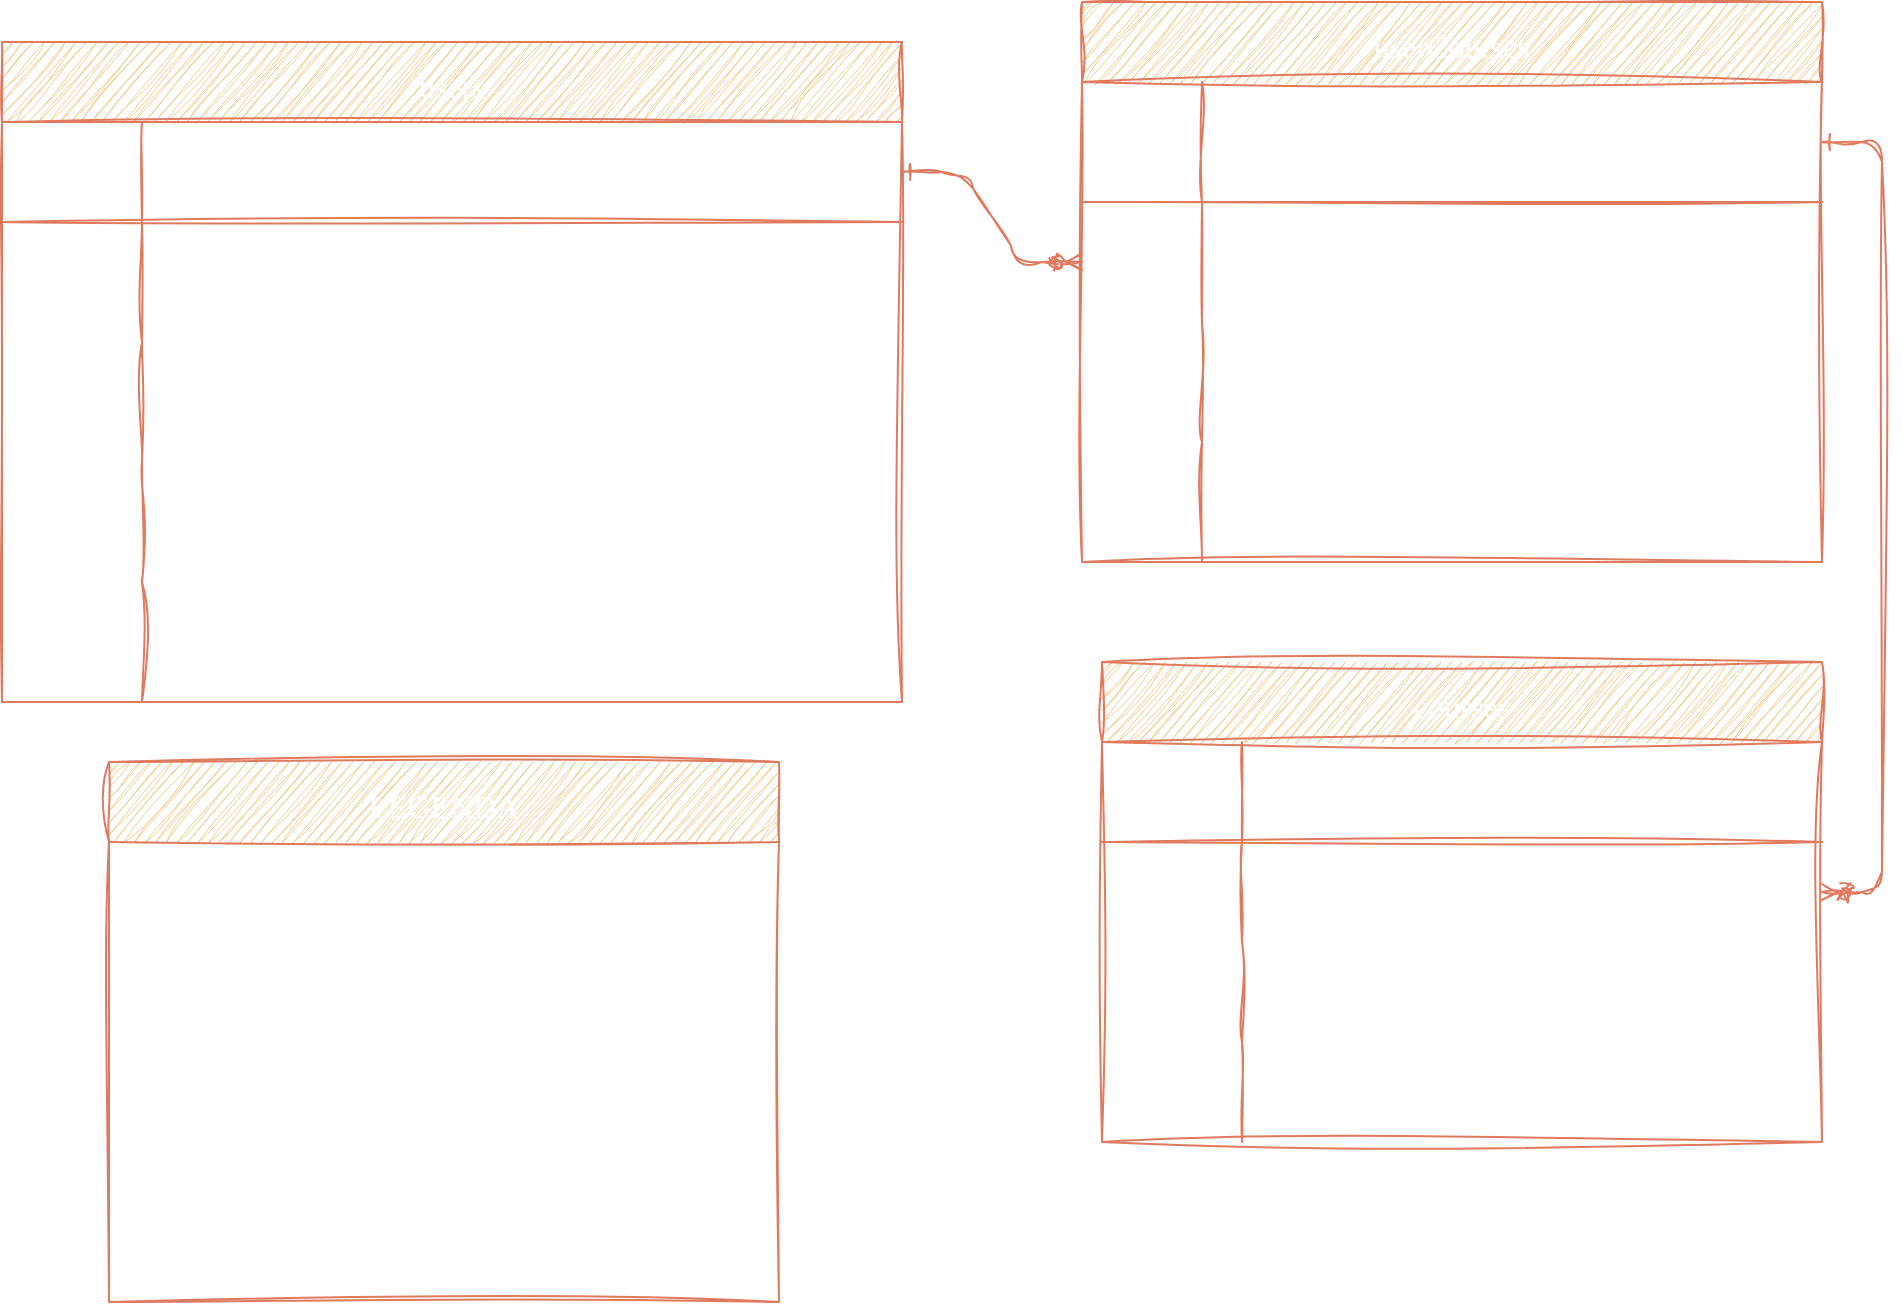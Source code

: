 <mxfile version="21.3.8" type="github">
  <diagram id="R2lEEEUBdFMjLlhIrx00" name="Page-1">
    <mxGraphModel dx="1955" dy="679" grid="1" gridSize="10" guides="1" tooltips="1" connect="1" arrows="1" fold="1" page="1" pageScale="1" pageWidth="850" pageHeight="1100" math="0" shadow="0" extFonts="Permanent Marker^https://fonts.googleapis.com/css?family=Permanent+Marker">
      <root>
        <mxCell id="0" />
        <mxCell id="1" parent="0" />
        <mxCell id="C-vyLk0tnHw3VtMMgP7b-1" value="" style="edgeStyle=entityRelationEdgeStyle;endArrow=ERzeroToMany;startArrow=ERone;endFill=1;startFill=0;sketch=1;curveFitting=1;jiggle=2;swimlaneLine=1;fontFamily=Lucida Console;fontStyle=0;labelBackgroundColor=none;spacing=7;fontSize=16;spacingTop=6;spacingBottom=4;spacingRight=0;strokeColor=#E07A5F;fontColor=#FFFFFF;" parent="1" source="C-vyLk0tnHw3VtMMgP7b-24" target="C-vyLk0tnHw3VtMMgP7b-6" edge="1">
          <mxGeometry width="100" height="100" relative="1" as="geometry">
            <mxPoint x="340" y="730" as="sourcePoint" />
            <mxPoint x="440" y="630" as="targetPoint" />
          </mxGeometry>
        </mxCell>
        <mxCell id="C-vyLk0tnHw3VtMMgP7b-12" value="" style="edgeStyle=entityRelationEdgeStyle;endArrow=ERzeroToMany;startArrow=ERone;endFill=1;startFill=0;sketch=1;curveFitting=1;jiggle=2;swimlaneLine=1;fontFamily=Lucida Console;fontStyle=0;labelBackgroundColor=none;spacing=7;fontSize=16;spacingTop=6;spacingBottom=4;spacingRight=0;strokeColor=#E07A5F;fontColor=#FFFFFF;" parent="1" source="C-vyLk0tnHw3VtMMgP7b-3" target="C-vyLk0tnHw3VtMMgP7b-17" edge="1">
          <mxGeometry width="100" height="100" relative="1" as="geometry">
            <mxPoint x="400" y="190" as="sourcePoint" />
            <mxPoint x="460" y="215" as="targetPoint" />
          </mxGeometry>
        </mxCell>
        <mxCell id="C-vyLk0tnHw3VtMMgP7b-2" value="userCourses" style="shape=table;startSize=40;container=1;collapsible=1;childLayout=tableLayout;fixedRows=1;rowLines=0;fontStyle=0;align=center;resizeLast=1;sketch=1;curveFitting=1;jiggle=2;swimlaneLine=1;fontFamily=Lucida Console;labelBackgroundColor=none;spacing=7;fontSize=16;spacingTop=6;spacingBottom=4;spacingRight=0;fillColor=#F2CC8F;strokeColor=#E07A5F;fontColor=#FFFFFF;" parent="1" vertex="1">
          <mxGeometry x="450" y="130" width="370" height="280" as="geometry" />
        </mxCell>
        <mxCell id="C-vyLk0tnHw3VtMMgP7b-3" value="" style="shape=partialRectangle;collapsible=0;dropTarget=0;pointerEvents=0;fillColor=none;points=[[0,0.5],[1,0.5]];portConstraint=eastwest;top=0;left=0;right=0;bottom=1;sketch=1;curveFitting=1;jiggle=2;swimlaneLine=1;fontFamily=Lucida Console;fontStyle=0;labelBackgroundColor=none;spacing=7;fontSize=16;spacingTop=6;spacingBottom=4;spacingRight=0;strokeColor=#E07A5F;fontColor=#FFFFFF;" parent="C-vyLk0tnHw3VtMMgP7b-2" vertex="1">
          <mxGeometry y="40" width="370" height="60" as="geometry" />
        </mxCell>
        <mxCell id="C-vyLk0tnHw3VtMMgP7b-4" value="PK" style="shape=partialRectangle;overflow=hidden;connectable=0;fillColor=none;top=0;left=0;bottom=0;right=0;fontStyle=0;sketch=1;curveFitting=1;jiggle=2;swimlaneLine=1;fontFamily=Lucida Console;labelBackgroundColor=none;spacing=7;fontSize=16;spacingTop=6;spacingBottom=4;spacingRight=0;strokeColor=#E07A5F;fontColor=#FFFFFF;" parent="C-vyLk0tnHw3VtMMgP7b-3" vertex="1">
          <mxGeometry width="60" height="60" as="geometry">
            <mxRectangle width="60" height="60" as="alternateBounds" />
          </mxGeometry>
        </mxCell>
        <mxCell id="C-vyLk0tnHw3VtMMgP7b-5" value="id SERIAL NOT NULL" style="shape=partialRectangle;overflow=hidden;connectable=0;fillColor=none;top=0;left=0;bottom=0;right=0;align=left;spacingLeft=6;fontStyle=0;sketch=1;curveFitting=1;jiggle=2;swimlaneLine=1;fontFamily=Lucida Console;labelBackgroundColor=none;spacing=7;fontSize=16;spacingTop=6;spacingBottom=4;spacingRight=0;strokeColor=#E07A5F;fontColor=#FFFFFF;" parent="C-vyLk0tnHw3VtMMgP7b-3" vertex="1">
          <mxGeometry x="60" width="310" height="60" as="geometry">
            <mxRectangle width="310" height="60" as="alternateBounds" />
          </mxGeometry>
        </mxCell>
        <mxCell id="C-vyLk0tnHw3VtMMgP7b-6" value="" style="shape=partialRectangle;collapsible=0;dropTarget=0;pointerEvents=0;fillColor=none;points=[[0,0.5],[1,0.5]];portConstraint=eastwest;top=0;left=0;right=0;bottom=0;sketch=1;curveFitting=1;jiggle=2;swimlaneLine=1;fontFamily=Lucida Console;fontStyle=0;labelBackgroundColor=none;spacing=7;fontSize=16;spacingTop=6;spacingBottom=4;spacingRight=0;strokeColor=#E07A5F;fontColor=#FFFFFF;" parent="C-vyLk0tnHw3VtMMgP7b-2" vertex="1">
          <mxGeometry y="100" width="370" height="60" as="geometry" />
        </mxCell>
        <mxCell id="C-vyLk0tnHw3VtMMgP7b-7" value="" style="shape=partialRectangle;overflow=hidden;connectable=0;fillColor=none;top=0;left=0;bottom=0;right=0;sketch=1;curveFitting=1;jiggle=2;swimlaneLine=1;fontFamily=Lucida Console;fontStyle=0;labelBackgroundColor=none;spacing=7;fontSize=16;spacingTop=6;spacingBottom=4;spacingRight=0;strokeColor=#E07A5F;fontColor=#FFFFFF;" parent="C-vyLk0tnHw3VtMMgP7b-6" vertex="1">
          <mxGeometry width="60" height="60" as="geometry">
            <mxRectangle width="60" height="60" as="alternateBounds" />
          </mxGeometry>
        </mxCell>
        <mxCell id="C-vyLk0tnHw3VtMMgP7b-8" value="customer_id int NOT NULL" style="shape=partialRectangle;overflow=hidden;connectable=0;fillColor=none;top=0;left=0;bottom=0;right=0;align=left;spacingLeft=6;sketch=1;curveFitting=1;jiggle=2;swimlaneLine=1;fontFamily=Lucida Console;fontStyle=0;labelBackgroundColor=none;spacing=7;fontSize=16;spacingTop=6;spacingBottom=4;spacingRight=0;strokeColor=#E07A5F;fontColor=#FFFFFF;" parent="C-vyLk0tnHw3VtMMgP7b-6" vertex="1">
          <mxGeometry x="60" width="310" height="60" as="geometry">
            <mxRectangle width="310" height="60" as="alternateBounds" />
          </mxGeometry>
        </mxCell>
        <mxCell id="C-vyLk0tnHw3VtMMgP7b-9" value="" style="shape=partialRectangle;collapsible=0;dropTarget=0;pointerEvents=0;fillColor=none;points=[[0,0.5],[1,0.5]];portConstraint=eastwest;top=0;left=0;right=0;bottom=0;sketch=1;curveFitting=1;jiggle=2;swimlaneLine=1;fontFamily=Lucida Console;fontStyle=0;labelBackgroundColor=none;spacing=7;fontSize=16;spacingTop=6;spacingBottom=4;spacingRight=0;strokeColor=#E07A5F;fontColor=#FFFFFF;" parent="C-vyLk0tnHw3VtMMgP7b-2" vertex="1">
          <mxGeometry y="160" width="370" height="60" as="geometry" />
        </mxCell>
        <mxCell id="C-vyLk0tnHw3VtMMgP7b-10" value="" style="shape=partialRectangle;overflow=hidden;connectable=0;fillColor=none;top=0;left=0;bottom=0;right=0;sketch=1;curveFitting=1;jiggle=2;swimlaneLine=1;fontFamily=Lucida Console;fontStyle=0;labelBackgroundColor=none;spacing=7;fontSize=16;spacingTop=6;spacingBottom=4;spacingRight=0;strokeColor=#E07A5F;fontColor=#FFFFFF;" parent="C-vyLk0tnHw3VtMMgP7b-9" vertex="1">
          <mxGeometry width="60" height="60" as="geometry">
            <mxRectangle width="60" height="60" as="alternateBounds" />
          </mxGeometry>
        </mxCell>
        <mxCell id="C-vyLk0tnHw3VtMMgP7b-11" value="order_date date NOT NULL" style="shape=partialRectangle;overflow=hidden;connectable=0;fillColor=none;top=0;left=0;bottom=0;right=0;align=left;spacingLeft=6;sketch=1;curveFitting=1;jiggle=2;swimlaneLine=1;fontFamily=Lucida Console;fontStyle=0;labelBackgroundColor=none;spacing=7;fontSize=16;spacingTop=6;spacingBottom=4;spacingRight=0;strokeColor=#E07A5F;fontColor=#FFFFFF;" parent="C-vyLk0tnHw3VtMMgP7b-9" vertex="1">
          <mxGeometry x="60" width="310" height="60" as="geometry">
            <mxRectangle width="310" height="60" as="alternateBounds" />
          </mxGeometry>
        </mxCell>
        <mxCell id="TafsuPZVhkTjDhyv51yz-30" style="shape=partialRectangle;collapsible=0;dropTarget=0;pointerEvents=0;fillColor=none;points=[[0,0.5],[1,0.5]];portConstraint=eastwest;top=0;left=0;right=0;bottom=0;sketch=1;curveFitting=1;jiggle=2;swimlaneLine=1;fontFamily=Lucida Console;fontStyle=0;labelBackgroundColor=none;spacing=7;fontSize=16;spacingTop=6;spacingBottom=4;spacingRight=0;strokeColor=#E07A5F;fontColor=#FFFFFF;" vertex="1" parent="C-vyLk0tnHw3VtMMgP7b-2">
          <mxGeometry y="220" width="370" height="60" as="geometry" />
        </mxCell>
        <mxCell id="TafsuPZVhkTjDhyv51yz-31" style="shape=partialRectangle;overflow=hidden;connectable=0;fillColor=none;top=0;left=0;bottom=0;right=0;sketch=1;curveFitting=1;jiggle=2;swimlaneLine=1;fontFamily=Lucida Console;fontStyle=0;labelBackgroundColor=none;spacing=7;fontSize=16;spacingTop=6;spacingBottom=4;spacingRight=0;strokeColor=#E07A5F;fontColor=#FFFFFF;" vertex="1" parent="TafsuPZVhkTjDhyv51yz-30">
          <mxGeometry width="60" height="60" as="geometry">
            <mxRectangle width="60" height="60" as="alternateBounds" />
          </mxGeometry>
        </mxCell>
        <mxCell id="TafsuPZVhkTjDhyv51yz-32" style="shape=partialRectangle;overflow=hidden;connectable=0;fillColor=none;top=0;left=0;bottom=0;right=0;align=left;spacingLeft=6;sketch=1;curveFitting=1;jiggle=2;swimlaneLine=1;fontFamily=Lucida Console;fontStyle=0;labelBackgroundColor=none;spacing=7;fontSize=16;spacingTop=6;spacingBottom=4;spacingRight=0;strokeColor=#E07A5F;fontColor=#FFFFFF;" vertex="1" parent="TafsuPZVhkTjDhyv51yz-30">
          <mxGeometry x="60" width="310" height="60" as="geometry">
            <mxRectangle width="310" height="60" as="alternateBounds" />
          </mxGeometry>
        </mxCell>
        <mxCell id="C-vyLk0tnHw3VtMMgP7b-13" value="courses" style="shape=table;startSize=40;container=1;collapsible=1;childLayout=tableLayout;fixedRows=1;rowLines=0;fontStyle=0;align=center;resizeLast=1;sketch=1;curveFitting=1;jiggle=2;swimlaneLine=1;fontFamily=Lucida Console;labelBackgroundColor=none;spacing=7;fontSize=16;spacingTop=6;spacingBottom=4;spacingRight=0;fillColor=#F2CC8F;strokeColor=#E07A5F;fontColor=#FFFFFF;" parent="1" vertex="1">
          <mxGeometry x="460" y="460" width="360" height="240" as="geometry" />
        </mxCell>
        <mxCell id="C-vyLk0tnHw3VtMMgP7b-14" value="" style="shape=partialRectangle;collapsible=0;dropTarget=0;pointerEvents=0;fillColor=none;points=[[0,0.5],[1,0.5]];portConstraint=eastwest;top=0;left=0;right=0;bottom=1;sketch=1;curveFitting=1;jiggle=2;swimlaneLine=1;fontFamily=Lucida Console;fontStyle=0;labelBackgroundColor=none;spacing=7;fontSize=16;spacingTop=6;spacingBottom=4;spacingRight=0;strokeColor=#E07A5F;fontColor=#FFFFFF;" parent="C-vyLk0tnHw3VtMMgP7b-13" vertex="1">
          <mxGeometry y="40" width="360" height="50" as="geometry" />
        </mxCell>
        <mxCell id="C-vyLk0tnHw3VtMMgP7b-15" value="PK" style="shape=partialRectangle;overflow=hidden;connectable=0;fillColor=none;top=0;left=0;bottom=0;right=0;fontStyle=0;sketch=1;curveFitting=1;jiggle=2;swimlaneLine=1;fontFamily=Lucida Console;labelBackgroundColor=none;spacing=7;fontSize=16;spacingTop=6;spacingBottom=4;spacingRight=0;strokeColor=#E07A5F;fontColor=#FFFFFF;" parent="C-vyLk0tnHw3VtMMgP7b-14" vertex="1">
          <mxGeometry width="70" height="50" as="geometry">
            <mxRectangle width="70" height="50" as="alternateBounds" />
          </mxGeometry>
        </mxCell>
        <mxCell id="C-vyLk0tnHw3VtMMgP7b-16" value="id SERIAL NOT NULL" style="shape=partialRectangle;overflow=hidden;connectable=0;fillColor=none;top=0;left=0;bottom=0;right=0;align=left;spacingLeft=6;fontStyle=0;sketch=1;curveFitting=1;jiggle=2;swimlaneLine=1;fontFamily=Lucida Console;labelBackgroundColor=none;spacing=7;fontSize=16;spacingTop=6;spacingBottom=4;spacingRight=0;strokeColor=#E07A5F;fontColor=#FFFFFF;" parent="C-vyLk0tnHw3VtMMgP7b-14" vertex="1">
          <mxGeometry x="70" width="290" height="50" as="geometry">
            <mxRectangle width="290" height="50" as="alternateBounds" />
          </mxGeometry>
        </mxCell>
        <mxCell id="C-vyLk0tnHw3VtMMgP7b-17" value="" style="shape=partialRectangle;collapsible=0;dropTarget=0;pointerEvents=0;fillColor=none;points=[[0,0.5],[1,0.5]];portConstraint=eastwest;top=0;left=0;right=0;bottom=0;sketch=1;curveFitting=1;jiggle=2;swimlaneLine=1;fontFamily=Lucida Console;fontStyle=0;labelBackgroundColor=none;spacing=7;fontSize=16;spacingTop=6;spacingBottom=4;spacingRight=0;strokeColor=#E07A5F;fontColor=#FFFFFF;" parent="C-vyLk0tnHw3VtMMgP7b-13" vertex="1">
          <mxGeometry y="90" width="360" height="50" as="geometry" />
        </mxCell>
        <mxCell id="C-vyLk0tnHw3VtMMgP7b-18" value="N" style="shape=partialRectangle;overflow=hidden;connectable=0;fillColor=none;top=0;left=0;bottom=0;right=0;sketch=1;curveFitting=1;jiggle=2;swimlaneLine=1;fontFamily=Lucida Console;fontStyle=0;labelBackgroundColor=none;spacing=7;fontSize=16;spacingTop=6;spacingBottom=4;spacingRight=0;strokeColor=#E07A5F;fontColor=#FFFFFF;" parent="C-vyLk0tnHw3VtMMgP7b-17" vertex="1">
          <mxGeometry width="70" height="50" as="geometry">
            <mxRectangle width="70" height="50" as="alternateBounds" />
          </mxGeometry>
        </mxCell>
        <mxCell id="C-vyLk0tnHw3VtMMgP7b-19" value="avtive BOOLEAN DEFAULT TRUE" style="shape=partialRectangle;overflow=hidden;connectable=0;fillColor=none;top=0;left=0;bottom=0;right=0;align=left;spacingLeft=6;sketch=1;curveFitting=1;jiggle=2;swimlaneLine=1;fontFamily=Lucida Console;fontStyle=0;labelBackgroundColor=none;spacing=7;fontSize=16;spacingTop=6;spacingBottom=4;spacingRight=0;strokeColor=#E07A5F;fontColor=#FFFFFF;" parent="C-vyLk0tnHw3VtMMgP7b-17" vertex="1">
          <mxGeometry x="70" width="290" height="50" as="geometry">
            <mxRectangle width="290" height="50" as="alternateBounds" />
          </mxGeometry>
        </mxCell>
        <mxCell id="TafsuPZVhkTjDhyv51yz-33" style="shape=partialRectangle;collapsible=0;dropTarget=0;pointerEvents=0;fillColor=none;points=[[0,0.5],[1,0.5]];portConstraint=eastwest;top=0;left=0;right=0;bottom=0;sketch=1;curveFitting=1;jiggle=2;swimlaneLine=1;fontFamily=Lucida Console;fontStyle=0;labelBackgroundColor=none;spacing=7;fontSize=16;spacingTop=6;spacingBottom=4;spacingRight=0;strokeColor=#E07A5F;fontColor=#FFFFFF;" vertex="1" parent="C-vyLk0tnHw3VtMMgP7b-13">
          <mxGeometry y="140" width="360" height="50" as="geometry" />
        </mxCell>
        <mxCell id="TafsuPZVhkTjDhyv51yz-34" value="FK N" style="shape=partialRectangle;overflow=hidden;connectable=0;fillColor=none;top=0;left=0;bottom=0;right=0;sketch=1;curveFitting=1;jiggle=2;swimlaneLine=1;fontFamily=Lucida Console;fontStyle=0;labelBackgroundColor=none;spacing=7;fontSize=16;spacingTop=6;spacingBottom=4;spacingRight=0;strokeColor=#E07A5F;fontColor=#FFFFFF;" vertex="1" parent="TafsuPZVhkTjDhyv51yz-33">
          <mxGeometry width="70" height="50" as="geometry">
            <mxRectangle width="70" height="50" as="alternateBounds" />
          </mxGeometry>
        </mxCell>
        <mxCell id="TafsuPZVhkTjDhyv51yz-35" value="userID INTEGER " style="shape=partialRectangle;overflow=hidden;connectable=0;fillColor=none;top=0;left=0;bottom=0;right=0;align=left;spacingLeft=6;sketch=1;curveFitting=1;jiggle=2;swimlaneLine=1;fontFamily=Lucida Console;fontStyle=0;labelBackgroundColor=none;spacing=7;fontSize=16;spacingTop=6;spacingBottom=4;spacingRight=0;strokeColor=#E07A5F;fontColor=#FFFFFF;" vertex="1" parent="TafsuPZVhkTjDhyv51yz-33">
          <mxGeometry x="70" width="290" height="50" as="geometry">
            <mxRectangle width="290" height="50" as="alternateBounds" />
          </mxGeometry>
        </mxCell>
        <mxCell id="TafsuPZVhkTjDhyv51yz-36" style="shape=partialRectangle;collapsible=0;dropTarget=0;pointerEvents=0;fillColor=none;points=[[0,0.5],[1,0.5]];portConstraint=eastwest;top=0;left=0;right=0;bottom=0;sketch=1;curveFitting=1;jiggle=2;swimlaneLine=1;fontFamily=Lucida Console;fontStyle=0;labelBackgroundColor=none;spacing=7;fontSize=16;spacingTop=6;spacingBottom=4;spacingRight=0;strokeColor=#E07A5F;fontColor=#FFFFFF;" vertex="1" parent="C-vyLk0tnHw3VtMMgP7b-13">
          <mxGeometry y="190" width="360" height="50" as="geometry" />
        </mxCell>
        <mxCell id="TafsuPZVhkTjDhyv51yz-37" value="FK N" style="shape=partialRectangle;overflow=hidden;connectable=0;fillColor=none;top=0;left=0;bottom=0;right=0;sketch=1;curveFitting=1;jiggle=2;swimlaneLine=1;fontFamily=Lucida Console;fontStyle=0;labelBackgroundColor=none;spacing=7;fontSize=16;spacingTop=6;spacingBottom=4;spacingRight=0;strokeColor=#E07A5F;fontColor=#FFFFFF;" vertex="1" parent="TafsuPZVhkTjDhyv51yz-36">
          <mxGeometry width="70" height="50" as="geometry">
            <mxRectangle width="70" height="50" as="alternateBounds" />
          </mxGeometry>
        </mxCell>
        <mxCell id="TafsuPZVhkTjDhyv51yz-38" value="courseID INTEGER" style="shape=partialRectangle;overflow=hidden;connectable=0;fillColor=none;top=0;left=0;bottom=0;right=0;align=left;spacingLeft=6;sketch=1;curveFitting=1;jiggle=2;swimlaneLine=1;fontFamily=Lucida Console;fontStyle=0;labelBackgroundColor=none;spacing=7;fontSize=16;spacingTop=6;spacingBottom=4;spacingRight=0;strokeColor=#E07A5F;fontColor=#FFFFFF;" vertex="1" parent="TafsuPZVhkTjDhyv51yz-36">
          <mxGeometry x="70" width="290" height="50" as="geometry">
            <mxRectangle width="290" height="50" as="alternateBounds" />
          </mxGeometry>
        </mxCell>
        <mxCell id="C-vyLk0tnHw3VtMMgP7b-23" value="users" style="shape=table;startSize=40;container=1;collapsible=1;childLayout=tableLayout;fixedRows=1;rowLines=0;fontStyle=0;align=center;resizeLast=1;fillStyle=auto;swimlaneFillColor=none;swimlaneLine=1;fontFamily=Lucida Console;labelBackgroundColor=none;spacing=7;fontSize=16;spacingTop=6;spacingBottom=4;spacingRight=0;sketch=1;curveFitting=1;jiggle=2;fillColor=#F2CC8F;strokeColor=#E07A5F;fontColor=#FFFFFF;" parent="1" vertex="1">
          <mxGeometry x="-90" y="150" width="450" height="330" as="geometry" />
        </mxCell>
        <mxCell id="C-vyLk0tnHw3VtMMgP7b-24" value="" style="shape=partialRectangle;collapsible=0;dropTarget=0;pointerEvents=0;fillColor=none;points=[[0,0.5],[1,0.5]];portConstraint=eastwest;top=0;left=0;right=0;bottom=1;sketch=1;curveFitting=1;jiggle=2;swimlaneLine=1;fontFamily=Lucida Console;fontStyle=0;labelBackgroundColor=none;spacing=7;fontSize=16;spacingTop=6;spacingBottom=4;spacingRight=0;strokeColor=#E07A5F;fontColor=#FFFFFF;" parent="C-vyLk0tnHw3VtMMgP7b-23" vertex="1">
          <mxGeometry y="40" width="450" height="50" as="geometry" />
        </mxCell>
        <mxCell id="C-vyLk0tnHw3VtMMgP7b-25" value="PK" style="shape=partialRectangle;overflow=hidden;connectable=0;fillColor=none;top=0;left=0;bottom=0;right=0;fontStyle=0;sketch=1;curveFitting=1;jiggle=2;swimlaneLine=1;fontFamily=Lucida Console;labelBackgroundColor=none;spacing=7;fontSize=16;spacingTop=6;spacingBottom=4;spacingRight=0;strokeColor=#E07A5F;fontColor=#FFFFFF;" parent="C-vyLk0tnHw3VtMMgP7b-24" vertex="1">
          <mxGeometry width="70" height="50" as="geometry">
            <mxRectangle width="70" height="50" as="alternateBounds" />
          </mxGeometry>
        </mxCell>
        <mxCell id="C-vyLk0tnHw3VtMMgP7b-26" value="id SERIAL NOT NULL" style="shape=partialRectangle;overflow=hidden;connectable=0;fillColor=none;top=0;left=0;bottom=0;right=0;align=left;spacingLeft=6;fontStyle=0;sketch=1;curveFitting=1;jiggle=2;swimlaneLine=1;fontFamily=Lucida Console;labelBackgroundColor=none;spacing=7;fontSize=16;spacingTop=6;spacingBottom=4;spacingRight=0;strokeColor=#E07A5F;fontColor=#FFFFFF;" parent="C-vyLk0tnHw3VtMMgP7b-24" vertex="1">
          <mxGeometry x="70" width="380" height="50" as="geometry">
            <mxRectangle width="380" height="50" as="alternateBounds" />
          </mxGeometry>
        </mxCell>
        <mxCell id="C-vyLk0tnHw3VtMMgP7b-27" value="" style="shape=partialRectangle;collapsible=0;dropTarget=0;pointerEvents=0;fillColor=none;points=[[0,0.5],[1,0.5]];portConstraint=eastwest;top=0;left=0;right=0;bottom=0;sketch=1;curveFitting=1;jiggle=2;swimlaneLine=1;fontFamily=Lucida Console;fontStyle=0;labelBackgroundColor=none;spacing=7;fontSize=16;spacingTop=6;spacingBottom=4;spacingRight=0;strokeColor=#E07A5F;fontColor=#FFFFFF;" parent="C-vyLk0tnHw3VtMMgP7b-23" vertex="1">
          <mxGeometry y="90" width="450" height="60" as="geometry" />
        </mxCell>
        <mxCell id="C-vyLk0tnHw3VtMMgP7b-28" value="N" style="shape=partialRectangle;overflow=hidden;connectable=0;fillColor=none;top=0;left=0;bottom=0;right=0;sketch=1;curveFitting=1;jiggle=2;swimlaneLine=1;fontFamily=Lucida Console;fontStyle=0;labelBackgroundColor=none;spacing=7;fontSize=16;spacingTop=6;spacingBottom=4;spacingRight=0;strokeColor=#E07A5F;fontColor=#FFFFFF;" parent="C-vyLk0tnHw3VtMMgP7b-27" vertex="1">
          <mxGeometry width="70" height="60" as="geometry">
            <mxRectangle width="70" height="60" as="alternateBounds" />
          </mxGeometry>
        </mxCell>
        <mxCell id="C-vyLk0tnHw3VtMMgP7b-29" value="name VARCHAR(50)" style="shape=partialRectangle;overflow=hidden;connectable=0;fillColor=none;top=0;left=0;bottom=0;right=0;align=left;spacingLeft=6;sketch=1;curveFitting=1;jiggle=2;swimlaneLine=1;fontFamily=Lucida Console;fontStyle=0;labelBackgroundColor=none;spacing=7;fontSize=16;spacingTop=6;spacingBottom=4;spacingRight=0;strokeColor=#E07A5F;fontColor=#FFFFFF;" parent="C-vyLk0tnHw3VtMMgP7b-27" vertex="1">
          <mxGeometry x="70" width="380" height="60" as="geometry">
            <mxRectangle width="380" height="60" as="alternateBounds" />
          </mxGeometry>
        </mxCell>
        <mxCell id="TafsuPZVhkTjDhyv51yz-7" style="shape=partialRectangle;collapsible=0;dropTarget=0;pointerEvents=0;fillColor=none;points=[[0,0.5],[1,0.5]];portConstraint=eastwest;top=0;left=0;right=0;bottom=0;sketch=1;curveFitting=1;jiggle=2;swimlaneLine=1;fontFamily=Lucida Console;fontStyle=0;labelBackgroundColor=none;spacing=7;fontSize=16;spacingTop=6;spacingBottom=4;spacingRight=0;strokeColor=#E07A5F;fontColor=#FFFFFF;" vertex="1" parent="C-vyLk0tnHw3VtMMgP7b-23">
          <mxGeometry y="150" width="450" height="60" as="geometry" />
        </mxCell>
        <mxCell id="TafsuPZVhkTjDhyv51yz-8" value="N U" style="shape=partialRectangle;overflow=hidden;connectable=0;fillColor=none;top=0;left=0;bottom=0;right=0;sketch=1;curveFitting=1;jiggle=2;swimlaneLine=1;fontFamily=Lucida Console;fontStyle=0;labelBackgroundColor=none;spacing=7;fontSize=16;spacingTop=6;spacingBottom=4;spacingRight=0;strokeColor=#E07A5F;fontColor=#FFFFFF;" vertex="1" parent="TafsuPZVhkTjDhyv51yz-7">
          <mxGeometry width="70" height="60" as="geometry">
            <mxRectangle width="70" height="60" as="alternateBounds" />
          </mxGeometry>
        </mxCell>
        <mxCell id="TafsuPZVhkTjDhyv51yz-9" value="email VARCHAR(50)" style="shape=partialRectangle;overflow=hidden;connectable=0;fillColor=none;top=0;left=0;bottom=0;right=0;align=left;spacingLeft=6;sketch=1;curveFitting=1;jiggle=2;swimlaneLine=1;fontFamily=Lucida Console;fontStyle=0;labelBackgroundColor=none;spacing=7;fontSize=16;spacingTop=6;spacingBottom=4;spacingRight=0;strokeColor=#E07A5F;fontColor=#FFFFFF;" vertex="1" parent="TafsuPZVhkTjDhyv51yz-7">
          <mxGeometry x="70" width="380" height="60" as="geometry">
            <mxRectangle width="380" height="60" as="alternateBounds" />
          </mxGeometry>
        </mxCell>
        <mxCell id="TafsuPZVhkTjDhyv51yz-4" style="shape=partialRectangle;collapsible=0;dropTarget=0;pointerEvents=0;fillColor=none;points=[[0,0.5],[1,0.5]];portConstraint=eastwest;top=0;left=0;right=0;bottom=0;sketch=1;curveFitting=1;jiggle=2;swimlaneLine=1;fontFamily=Lucida Console;fontStyle=0;labelBackgroundColor=none;spacing=7;fontSize=16;spacingTop=6;spacingBottom=4;spacingRight=0;strokeColor=#E07A5F;fontColor=#FFFFFF;" vertex="1" parent="C-vyLk0tnHw3VtMMgP7b-23">
          <mxGeometry y="210" width="450" height="60" as="geometry" />
        </mxCell>
        <mxCell id="TafsuPZVhkTjDhyv51yz-5" value="N" style="shape=partialRectangle;overflow=hidden;connectable=0;fillColor=none;top=0;left=0;bottom=0;right=0;sketch=1;curveFitting=1;jiggle=2;swimlaneLine=1;fontFamily=Lucida Console;fontStyle=0;labelBackgroundColor=none;spacing=7;fontSize=16;spacingTop=6;spacingBottom=4;spacingRight=0;strokeColor=#E07A5F;fontColor=#FFFFFF;" vertex="1" parent="TafsuPZVhkTjDhyv51yz-4">
          <mxGeometry width="70" height="60" as="geometry">
            <mxRectangle width="70" height="60" as="alternateBounds" />
          </mxGeometry>
        </mxCell>
        <mxCell id="TafsuPZVhkTjDhyv51yz-6" value="password VARCHAR(120)" style="shape=partialRectangle;overflow=hidden;connectable=0;fillColor=none;top=0;left=0;bottom=0;right=0;align=left;spacingLeft=6;sketch=1;curveFitting=1;jiggle=2;swimlaneLine=1;fontFamily=Lucida Console;fontStyle=0;labelBackgroundColor=none;spacing=7;fontSize=16;spacingTop=6;spacingBottom=4;spacingRight=0;strokeColor=#E07A5F;fontColor=#FFFFFF;" vertex="1" parent="TafsuPZVhkTjDhyv51yz-4">
          <mxGeometry x="70" width="380" height="60" as="geometry">
            <mxRectangle width="380" height="60" as="alternateBounds" />
          </mxGeometry>
        </mxCell>
        <mxCell id="TafsuPZVhkTjDhyv51yz-1" style="shape=partialRectangle;collapsible=0;dropTarget=0;pointerEvents=0;fillColor=none;points=[[0,0.5],[1,0.5]];portConstraint=eastwest;top=0;left=0;right=0;bottom=0;sketch=1;curveFitting=1;jiggle=2;swimlaneLine=1;fontFamily=Lucida Console;fontStyle=0;labelBackgroundColor=none;spacing=7;fontSize=16;spacingTop=6;spacingBottom=4;spacingRight=0;strokeColor=#E07A5F;fontColor=#FFFFFF;" vertex="1" parent="C-vyLk0tnHw3VtMMgP7b-23">
          <mxGeometry y="270" width="450" height="60" as="geometry" />
        </mxCell>
        <mxCell id="TafsuPZVhkTjDhyv51yz-2" value="N" style="shape=partialRectangle;overflow=hidden;connectable=0;fillColor=none;top=0;left=0;bottom=0;right=0;sketch=1;curveFitting=1;jiggle=2;swimlaneLine=1;fontFamily=Lucida Console;fontStyle=0;labelBackgroundColor=none;spacing=7;fontSize=16;spacingTop=6;spacingBottom=4;spacingRight=0;strokeColor=#E07A5F;fontColor=#FFFFFF;" vertex="1" parent="TafsuPZVhkTjDhyv51yz-1">
          <mxGeometry width="70" height="60" as="geometry">
            <mxRectangle width="70" height="60" as="alternateBounds" />
          </mxGeometry>
        </mxCell>
        <mxCell id="TafsuPZVhkTjDhyv51yz-3" value="admin BOOLEAN DEFAULT false" style="shape=partialRectangle;overflow=hidden;connectable=0;fillColor=none;top=0;left=0;bottom=0;right=0;align=left;spacingLeft=6;sketch=1;curveFitting=1;jiggle=2;swimlaneLine=1;fontFamily=Lucida Console;fontStyle=0;labelBackgroundColor=none;spacing=7;fontSize=16;spacingTop=6;spacingBottom=4;spacingRight=0;strokeColor=#E07A5F;fontColor=#FFFFFF;" vertex="1" parent="TafsuPZVhkTjDhyv51yz-1">
          <mxGeometry x="70" width="380" height="60" as="geometry">
            <mxRectangle width="380" height="60" as="alternateBounds" />
          </mxGeometry>
        </mxCell>
        <mxCell id="TafsuPZVhkTjDhyv51yz-10" value="LEGENDA" style="shape=table;startSize=40;container=1;collapsible=1;childLayout=tableLayout;fixedRows=1;rowLines=0;fontStyle=0;align=center;resizeLast=1;fillStyle=auto;swimlaneFillColor=none;swimlaneLine=1;fontFamily=Lucida Console;labelBackgroundColor=none;spacing=20;fontSize=16;spacingTop=6;spacingBottom=4;spacingRight=0;sketch=1;curveFitting=1;jiggle=2;fillColor=#F2CC8F;strokeColor=#E07A5F;fontColor=#FFFFFF;" vertex="1" parent="1">
          <mxGeometry x="-36.5" y="510" width="335" height="270" as="geometry" />
        </mxCell>
        <mxCell id="TafsuPZVhkTjDhyv51yz-14" value="" style="shape=partialRectangle;collapsible=0;dropTarget=0;pointerEvents=0;fillColor=none;points=[[0,0.5],[1,0.5]];portConstraint=eastwest;top=0;left=0;right=0;bottom=0;sketch=1;curveFitting=1;jiggle=2;swimlaneLine=1;fontFamily=Lucida Console;fontStyle=0;labelBackgroundColor=none;spacing=7;fontSize=16;spacingTop=6;spacingBottom=4;spacingRight=0;strokeColor=#E07A5F;fontColor=#FFFFFF;" vertex="1" parent="TafsuPZVhkTjDhyv51yz-10">
          <mxGeometry y="40" width="335" height="60" as="geometry" />
        </mxCell>
        <mxCell id="TafsuPZVhkTjDhyv51yz-26" value="PK = primary Key" style="shape=partialRectangle;overflow=hidden;connectable=0;fillColor=none;top=0;left=0;bottom=0;right=0;sketch=1;curveFitting=1;jiggle=2;swimlaneLine=1;fontFamily=Lucida Console;fontStyle=0;labelBackgroundColor=none;spacing=20;fontSize=16;spacingTop=2;spacingBottom=4;spacingRight=0;strokeColor=#E07A5F;fontColor=#FFFFFF;align=left;" vertex="1" parent="TafsuPZVhkTjDhyv51yz-14">
          <mxGeometry width="335" height="60" as="geometry">
            <mxRectangle width="335" height="60" as="alternateBounds" />
          </mxGeometry>
        </mxCell>
        <mxCell id="TafsuPZVhkTjDhyv51yz-17" style="shape=partialRectangle;collapsible=0;dropTarget=0;pointerEvents=0;fillColor=none;points=[[0,0.5],[1,0.5]];portConstraint=eastwest;top=0;left=0;right=0;bottom=0;sketch=1;curveFitting=1;jiggle=2;swimlaneLine=1;fontFamily=Lucida Console;fontStyle=0;labelBackgroundColor=none;spacing=7;fontSize=16;spacingTop=6;spacingBottom=4;spacingRight=0;strokeColor=#E07A5F;fontColor=#FFFFFF;" vertex="1" parent="TafsuPZVhkTjDhyv51yz-10">
          <mxGeometry y="100" width="335" height="60" as="geometry" />
        </mxCell>
        <mxCell id="TafsuPZVhkTjDhyv51yz-27" value="FK = Foreigin Key" style="shape=partialRectangle;overflow=hidden;connectable=0;fillColor=none;top=0;left=0;bottom=0;right=0;sketch=1;curveFitting=1;jiggle=2;swimlaneLine=1;fontFamily=Lucida Console;fontStyle=0;labelBackgroundColor=none;spacing=20;fontSize=16;spacingTop=2;spacingBottom=4;spacingRight=0;strokeColor=#E07A5F;fontColor=#FFFFFF;align=left;" vertex="1" parent="TafsuPZVhkTjDhyv51yz-17">
          <mxGeometry width="335" height="60" as="geometry">
            <mxRectangle width="335" height="60" as="alternateBounds" />
          </mxGeometry>
        </mxCell>
        <mxCell id="TafsuPZVhkTjDhyv51yz-20" style="shape=partialRectangle;collapsible=0;dropTarget=0;pointerEvents=0;fillColor=none;points=[[0,0.5],[1,0.5]];portConstraint=eastwest;top=0;left=0;right=0;bottom=0;sketch=1;curveFitting=1;jiggle=2;swimlaneLine=1;fontFamily=Lucida Console;fontStyle=0;labelBackgroundColor=none;spacing=7;fontSize=16;spacingTop=6;spacingBottom=4;spacingRight=0;strokeColor=#E07A5F;fontColor=#FFFFFF;" vertex="1" parent="TafsuPZVhkTjDhyv51yz-10">
          <mxGeometry y="160" width="335" height="60" as="geometry" />
        </mxCell>
        <mxCell id="TafsuPZVhkTjDhyv51yz-28" value="N = Not Null" style="shape=partialRectangle;overflow=hidden;connectable=0;fillColor=none;top=0;left=0;bottom=0;right=0;sketch=1;curveFitting=1;jiggle=2;swimlaneLine=1;fontFamily=Lucida Console;fontStyle=0;labelBackgroundColor=none;spacing=20;fontSize=16;spacingTop=2;spacingBottom=4;spacingRight=0;strokeColor=#E07A5F;fontColor=#FFFFFF;align=left;" vertex="1" parent="TafsuPZVhkTjDhyv51yz-20">
          <mxGeometry width="335" height="60" as="geometry">
            <mxRectangle width="335" height="60" as="alternateBounds" />
          </mxGeometry>
        </mxCell>
        <mxCell id="TafsuPZVhkTjDhyv51yz-23" style="shape=partialRectangle;collapsible=0;dropTarget=0;pointerEvents=0;fillColor=none;points=[[0,0.5],[1,0.5]];portConstraint=eastwest;top=0;left=0;right=0;bottom=0;sketch=1;curveFitting=1;jiggle=2;swimlaneLine=1;fontFamily=Lucida Console;fontStyle=0;labelBackgroundColor=none;spacing=20;fontSize=16;spacingTop=6;spacingBottom=4;spacingRight=0;strokeColor=#E07A5F;fontColor=#FFFFFF;" vertex="1" parent="TafsuPZVhkTjDhyv51yz-10">
          <mxGeometry y="220" width="335" height="50" as="geometry" />
        </mxCell>
        <mxCell id="TafsuPZVhkTjDhyv51yz-29" value="U = Unique" style="shape=partialRectangle;overflow=hidden;connectable=0;fillColor=none;top=0;left=0;bottom=0;right=0;sketch=1;curveFitting=1;jiggle=2;swimlaneLine=1;fontFamily=Lucida Console;fontStyle=0;labelBackgroundColor=none;spacing=20;fontSize=16;spacingTop=-7;spacingBottom=4;spacingRight=0;strokeColor=#E07A5F;fontColor=#FFFFFF;align=left;" vertex="1" parent="TafsuPZVhkTjDhyv51yz-23">
          <mxGeometry width="335" height="50" as="geometry">
            <mxRectangle width="335" height="50" as="alternateBounds" />
          </mxGeometry>
        </mxCell>
      </root>
    </mxGraphModel>
  </diagram>
</mxfile>
